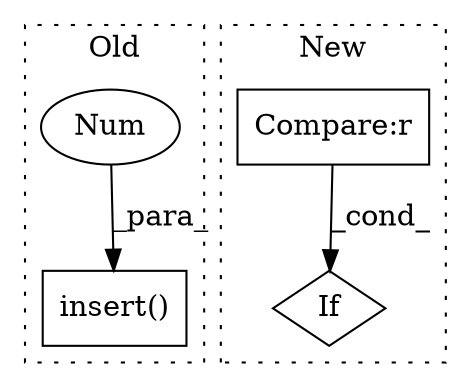 digraph G {
subgraph cluster0 {
1 [label="insert()" a="75" s="2457,2495" l="17,1" shape="box"];
4 [label="Num" a="76" s="2474" l="1" shape="ellipse"];
label = "Old";
style="dotted";
}
subgraph cluster1 {
2 [label="If" a="96" s="2424" l="3" shape="diamond"];
3 [label="Compare:r" a="40" s="2427" l="18" shape="box"];
label = "New";
style="dotted";
}
3 -> 2 [label="_cond_"];
4 -> 1 [label="_para_"];
}